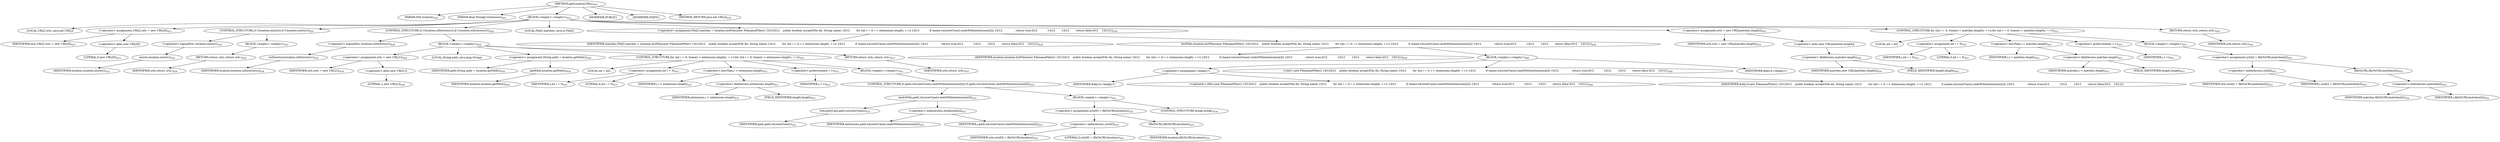 digraph "getLocationURLs" {  
"917" [label = <(METHOD,getLocationURLs)<SUB>420</SUB>> ]
"918" [label = <(PARAM,File location)<SUB>420</SUB>> ]
"919" [label = <(PARAM,final String[] extensions)<SUB>421</SUB>> ]
"920" [label = <(BLOCK,&lt;empty&gt;,&lt;empty&gt;)<SUB>422</SUB>> ]
"921" [label = <(LOCAL,URL[] urls: java.net.URL[])> ]
"922" [label = <(&lt;operator&gt;.assignment,URL[] urls = new URL[0])<SUB>423</SUB>> ]
"923" [label = <(IDENTIFIER,urls,URL[] urls = new URL[0])<SUB>423</SUB>> ]
"924" [label = <(&lt;operator&gt;.alloc,new URL[0])> ]
"925" [label = <(LITERAL,0,new URL[0])<SUB>423</SUB>> ]
"926" [label = <(CONTROL_STRUCTURE,if (!location.exists()),if (!location.exists()))<SUB>425</SUB>> ]
"927" [label = <(&lt;operator&gt;.logicalNot,!location.exists())<SUB>425</SUB>> ]
"928" [label = <(exists,location.exists())<SUB>425</SUB>> ]
"929" [label = <(IDENTIFIER,location,location.exists())<SUB>425</SUB>> ]
"930" [label = <(BLOCK,&lt;empty&gt;,&lt;empty&gt;)<SUB>425</SUB>> ]
"931" [label = <(RETURN,return urls;,return urls;)<SUB>426</SUB>> ]
"932" [label = <(IDENTIFIER,urls,return urls;)<SUB>426</SUB>> ]
"933" [label = <(CONTROL_STRUCTURE,if (!location.isDirectory()),if (!location.isDirectory()))<SUB>428</SUB>> ]
"934" [label = <(&lt;operator&gt;.logicalNot,!location.isDirectory())<SUB>428</SUB>> ]
"935" [label = <(isDirectory,location.isDirectory())<SUB>428</SUB>> ]
"936" [label = <(IDENTIFIER,location,location.isDirectory())<SUB>428</SUB>> ]
"937" [label = <(BLOCK,&lt;empty&gt;,&lt;empty&gt;)<SUB>428</SUB>> ]
"938" [label = <(&lt;operator&gt;.assignment,urls = new URL[1])<SUB>429</SUB>> ]
"939" [label = <(IDENTIFIER,urls,urls = new URL[1])<SUB>429</SUB>> ]
"940" [label = <(&lt;operator&gt;.alloc,new URL[1])> ]
"941" [label = <(LITERAL,1,new URL[1])<SUB>429</SUB>> ]
"942" [label = <(LOCAL,String path: java.lang.String)> ]
"943" [label = <(&lt;operator&gt;.assignment,String path = location.getPath())<SUB>430</SUB>> ]
"944" [label = <(IDENTIFIER,path,String path = location.getPath())<SUB>430</SUB>> ]
"945" [label = <(getPath,location.getPath())<SUB>430</SUB>> ]
"946" [label = <(IDENTIFIER,location,location.getPath())<SUB>430</SUB>> ]
"947" [label = <(CONTROL_STRUCTURE,for (int i = 0; Some(i &lt; extensions.length); ++i),for (int i = 0; Some(i &lt; extensions.length); ++i))<SUB>431</SUB>> ]
"948" [label = <(LOCAL,int i: int)> ]
"949" [label = <(&lt;operator&gt;.assignment,int i = 0)<SUB>431</SUB>> ]
"950" [label = <(IDENTIFIER,i,int i = 0)<SUB>431</SUB>> ]
"951" [label = <(LITERAL,0,int i = 0)<SUB>431</SUB>> ]
"952" [label = <(&lt;operator&gt;.lessThan,i &lt; extensions.length)<SUB>431</SUB>> ]
"953" [label = <(IDENTIFIER,i,i &lt; extensions.length)<SUB>431</SUB>> ]
"954" [label = <(&lt;operator&gt;.fieldAccess,extensions.length)<SUB>431</SUB>> ]
"955" [label = <(IDENTIFIER,extensions,i &lt; extensions.length)<SUB>431</SUB>> ]
"956" [label = <(FIELD_IDENTIFIER,length,length)<SUB>431</SUB>> ]
"957" [label = <(&lt;operator&gt;.preIncrement,++i)<SUB>431</SUB>> ]
"958" [label = <(IDENTIFIER,i,++i)<SUB>431</SUB>> ]
"959" [label = <(BLOCK,&lt;empty&gt;,&lt;empty&gt;)<SUB>431</SUB>> ]
"960" [label = <(CONTROL_STRUCTURE,if (path.toLowerCase().endsWith(extensions[i])),if (path.toLowerCase().endsWith(extensions[i])))<SUB>432</SUB>> ]
"961" [label = <(endsWith,path.toLowerCase().endsWith(extensions[i]))<SUB>432</SUB>> ]
"962" [label = <(toLowerCase,path.toLowerCase())<SUB>432</SUB>> ]
"963" [label = <(IDENTIFIER,path,path.toLowerCase())<SUB>432</SUB>> ]
"964" [label = <(&lt;operator&gt;.indexAccess,extensions[i])<SUB>432</SUB>> ]
"965" [label = <(IDENTIFIER,extensions,path.toLowerCase().endsWith(extensions[i]))<SUB>432</SUB>> ]
"966" [label = <(IDENTIFIER,i,path.toLowerCase().endsWith(extensions[i]))<SUB>432</SUB>> ]
"967" [label = <(BLOCK,&lt;empty&gt;,&lt;empty&gt;)<SUB>432</SUB>> ]
"968" [label = <(&lt;operator&gt;.assignment,urls[0] = fileToURL(location))<SUB>433</SUB>> ]
"969" [label = <(&lt;operator&gt;.indexAccess,urls[0])<SUB>433</SUB>> ]
"970" [label = <(IDENTIFIER,urls,urls[0] = fileToURL(location))<SUB>433</SUB>> ]
"971" [label = <(LITERAL,0,urls[0] = fileToURL(location))<SUB>433</SUB>> ]
"972" [label = <(fileToURL,fileToURL(location))<SUB>433</SUB>> ]
"973" [label = <(IDENTIFIER,location,fileToURL(location))<SUB>433</SUB>> ]
"974" [label = <(CONTROL_STRUCTURE,break;,break;)<SUB>434</SUB>> ]
"975" [label = <(RETURN,return urls;,return urls;)<SUB>437</SUB>> ]
"976" [label = <(IDENTIFIER,urls,return urls;)<SUB>437</SUB>> ]
"977" [label = <(LOCAL,File[] matches: java.io.File[])> ]
"978" [label = <(&lt;operator&gt;.assignment,File[] matches = location.listFiles(new FilenameFilter() {\012\012    public boolean accept(File dir, String name) {\012        for (int i = 0; i &lt; extensions.length; ++i) {\012            if (name.toLowerCase().endsWith(extensions[i])) {\012                return true;\012            }\012        }\012        return false;\012    }\012}))<SUB>439</SUB>> ]
"979" [label = <(IDENTIFIER,matches,File[] matches = location.listFiles(new FilenameFilter() {\012\012    public boolean accept(File dir, String name) {\012        for (int i = 0; i &lt; extensions.length; ++i) {\012            if (name.toLowerCase().endsWith(extensions[i])) {\012                return true;\012            }\012        }\012        return false;\012    }\012}))<SUB>439</SUB>> ]
"980" [label = <(listFiles,location.listFiles(new FilenameFilter() {\012\012    public boolean accept(File dir, String name) {\012        for (int i = 0; i &lt; extensions.length; ++i) {\012            if (name.toLowerCase().endsWith(extensions[i])) {\012                return true;\012            }\012        }\012        return false;\012    }\012}))<SUB>439</SUB>> ]
"981" [label = <(IDENTIFIER,location,location.listFiles(new FilenameFilter() {\012\012    public boolean accept(File dir, String name) {\012        for (int i = 0; i &lt; extensions.length; ++i) {\012            if (name.toLowerCase().endsWith(extensions[i])) {\012                return true;\012            }\012        }\012        return false;\012    }\012}))<SUB>439</SUB>> ]
"982" [label = <(BLOCK,&lt;empty&gt;,&lt;empty&gt;)<SUB>440</SUB>> ]
"983" [label = <(&lt;operator&gt;.assignment,&lt;empty&gt;)> ]
"984" [label = <(IDENTIFIER,$obj14,&lt;empty&gt;)> ]
"985" [label = <(&lt;operator&gt;.alloc,new FilenameFilter() {\012\012    public boolean accept(File dir, String name) {\012        for (int i = 0; i &lt; extensions.length; ++i) {\012            if (name.toLowerCase().endsWith(extensions[i])) {\012                return true;\012            }\012        }\012        return false;\012    }\012})<SUB>440</SUB>> ]
"986" [label = <(&lt;init&gt;,new FilenameFilter() {\012\012    public boolean accept(File dir, String name) {\012        for (int i = 0; i &lt; extensions.length; ++i) {\012            if (name.toLowerCase().endsWith(extensions[i])) {\012                return true;\012            }\012        }\012        return false;\012    }\012})<SUB>440</SUB>> ]
"987" [label = <(IDENTIFIER,$obj14,new FilenameFilter() {\012\012    public boolean accept(File dir, String name) {\012        for (int i = 0; i &lt; extensions.length; ++i) {\012            if (name.toLowerCase().endsWith(extensions[i])) {\012                return true;\012            }\012        }\012        return false;\012    }\012})> ]
"988" [label = <(IDENTIFIER,$obj14,&lt;empty&gt;)> ]
"989" [label = <(&lt;operator&gt;.assignment,urls = new URL[matches.length])<SUB>450</SUB>> ]
"990" [label = <(IDENTIFIER,urls,urls = new URL[matches.length])<SUB>450</SUB>> ]
"991" [label = <(&lt;operator&gt;.alloc,new URL[matches.length])> ]
"992" [label = <(&lt;operator&gt;.fieldAccess,matches.length)<SUB>450</SUB>> ]
"993" [label = <(IDENTIFIER,matches,new URL[matches.length])<SUB>450</SUB>> ]
"994" [label = <(FIELD_IDENTIFIER,length,length)<SUB>450</SUB>> ]
"995" [label = <(CONTROL_STRUCTURE,for (int i = 0; Some(i &lt; matches.length); ++i),for (int i = 0; Some(i &lt; matches.length); ++i))<SUB>451</SUB>> ]
"996" [label = <(LOCAL,int i: int)> ]
"997" [label = <(&lt;operator&gt;.assignment,int i = 0)<SUB>451</SUB>> ]
"998" [label = <(IDENTIFIER,i,int i = 0)<SUB>451</SUB>> ]
"999" [label = <(LITERAL,0,int i = 0)<SUB>451</SUB>> ]
"1000" [label = <(&lt;operator&gt;.lessThan,i &lt; matches.length)<SUB>451</SUB>> ]
"1001" [label = <(IDENTIFIER,i,i &lt; matches.length)<SUB>451</SUB>> ]
"1002" [label = <(&lt;operator&gt;.fieldAccess,matches.length)<SUB>451</SUB>> ]
"1003" [label = <(IDENTIFIER,matches,i &lt; matches.length)<SUB>451</SUB>> ]
"1004" [label = <(FIELD_IDENTIFIER,length,length)<SUB>451</SUB>> ]
"1005" [label = <(&lt;operator&gt;.preIncrement,++i)<SUB>451</SUB>> ]
"1006" [label = <(IDENTIFIER,i,++i)<SUB>451</SUB>> ]
"1007" [label = <(BLOCK,&lt;empty&gt;,&lt;empty&gt;)<SUB>451</SUB>> ]
"1008" [label = <(&lt;operator&gt;.assignment,urls[i] = fileToURL(matches[i]))<SUB>452</SUB>> ]
"1009" [label = <(&lt;operator&gt;.indexAccess,urls[i])<SUB>452</SUB>> ]
"1010" [label = <(IDENTIFIER,urls,urls[i] = fileToURL(matches[i]))<SUB>452</SUB>> ]
"1011" [label = <(IDENTIFIER,i,urls[i] = fileToURL(matches[i]))<SUB>452</SUB>> ]
"1012" [label = <(fileToURL,fileToURL(matches[i]))<SUB>452</SUB>> ]
"1013" [label = <(&lt;operator&gt;.indexAccess,matches[i])<SUB>452</SUB>> ]
"1014" [label = <(IDENTIFIER,matches,fileToURL(matches[i]))<SUB>452</SUB>> ]
"1015" [label = <(IDENTIFIER,i,fileToURL(matches[i]))<SUB>452</SUB>> ]
"1016" [label = <(RETURN,return urls;,return urls;)<SUB>454</SUB>> ]
"1017" [label = <(IDENTIFIER,urls,return urls;)<SUB>454</SUB>> ]
"1018" [label = <(MODIFIER,PUBLIC)> ]
"1019" [label = <(MODIFIER,STATIC)> ]
"1020" [label = <(METHOD_RETURN,java.net.URL[])<SUB>420</SUB>> ]
  "917" -> "918" 
  "917" -> "919" 
  "917" -> "920" 
  "917" -> "1018" 
  "917" -> "1019" 
  "917" -> "1020" 
  "920" -> "921" 
  "920" -> "922" 
  "920" -> "926" 
  "920" -> "933" 
  "920" -> "977" 
  "920" -> "978" 
  "920" -> "989" 
  "920" -> "995" 
  "920" -> "1016" 
  "922" -> "923" 
  "922" -> "924" 
  "924" -> "925" 
  "926" -> "927" 
  "926" -> "930" 
  "927" -> "928" 
  "928" -> "929" 
  "930" -> "931" 
  "931" -> "932" 
  "933" -> "934" 
  "933" -> "937" 
  "934" -> "935" 
  "935" -> "936" 
  "937" -> "938" 
  "937" -> "942" 
  "937" -> "943" 
  "937" -> "947" 
  "937" -> "975" 
  "938" -> "939" 
  "938" -> "940" 
  "940" -> "941" 
  "943" -> "944" 
  "943" -> "945" 
  "945" -> "946" 
  "947" -> "948" 
  "947" -> "949" 
  "947" -> "952" 
  "947" -> "957" 
  "947" -> "959" 
  "949" -> "950" 
  "949" -> "951" 
  "952" -> "953" 
  "952" -> "954" 
  "954" -> "955" 
  "954" -> "956" 
  "957" -> "958" 
  "959" -> "960" 
  "960" -> "961" 
  "960" -> "967" 
  "961" -> "962" 
  "961" -> "964" 
  "962" -> "963" 
  "964" -> "965" 
  "964" -> "966" 
  "967" -> "968" 
  "967" -> "974" 
  "968" -> "969" 
  "968" -> "972" 
  "969" -> "970" 
  "969" -> "971" 
  "972" -> "973" 
  "975" -> "976" 
  "978" -> "979" 
  "978" -> "980" 
  "980" -> "981" 
  "980" -> "982" 
  "982" -> "983" 
  "982" -> "986" 
  "982" -> "988" 
  "983" -> "984" 
  "983" -> "985" 
  "986" -> "987" 
  "989" -> "990" 
  "989" -> "991" 
  "991" -> "992" 
  "992" -> "993" 
  "992" -> "994" 
  "995" -> "996" 
  "995" -> "997" 
  "995" -> "1000" 
  "995" -> "1005" 
  "995" -> "1007" 
  "997" -> "998" 
  "997" -> "999" 
  "1000" -> "1001" 
  "1000" -> "1002" 
  "1002" -> "1003" 
  "1002" -> "1004" 
  "1005" -> "1006" 
  "1007" -> "1008" 
  "1008" -> "1009" 
  "1008" -> "1012" 
  "1009" -> "1010" 
  "1009" -> "1011" 
  "1012" -> "1013" 
  "1013" -> "1014" 
  "1013" -> "1015" 
  "1016" -> "1017" 
}
